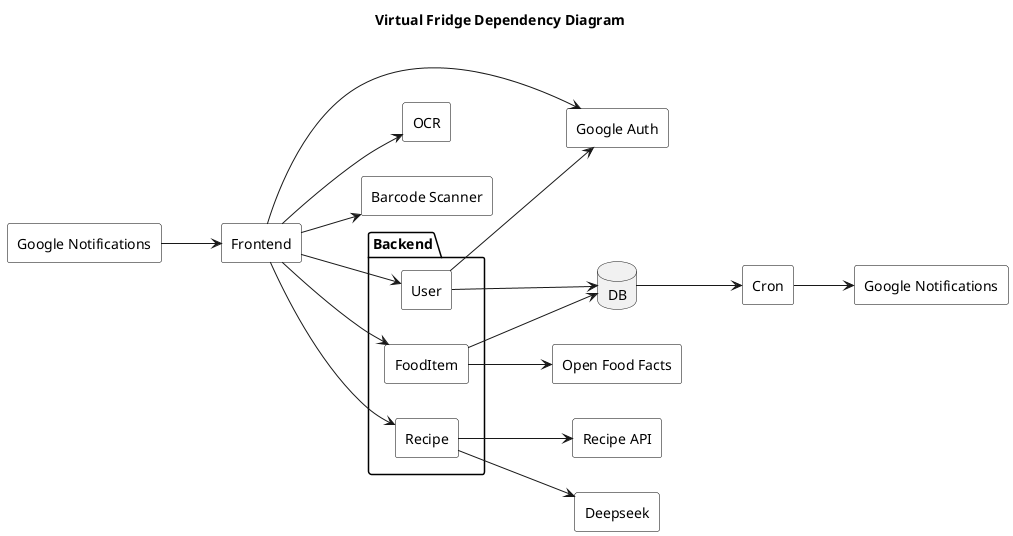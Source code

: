 @startuml
title Virtual Fridge Dependency Diagram
left to right direction

skinparam rectangle {
  BackgroundColor White
  BorderColor Black
}

' External modules
rectangle "Google Notifications" as gnoti
rectangle "Google Notifications" as gnoti2
rectangle "Google Auth" as gauth
rectangle "OCR" as ocr
rectangle "Barcode Scanner" as bscan
rectangle "Open Food Facts" as off
rectangle "Recipe API" as rapi
rectangle "Deepseek" as dseek

' Frontend and backend
rectangle "Frontend" as fe
package "Backend" {
  rectangle "User" as user
  rectangle "FoodItem" as food
  rectangle "Recipe" as recipe
}
database "DB" as db
rectangle "Cron" as cron

' Dependencies (left to right)
fe --> ocr
fe --> bscan
fe --> gauth

fe --> user
fe --> food
fe --> recipe

user --> db
food --> db

user --> gauth
food --> off
recipe --> rapi
recipe --> dseek

db --> cron
cron --> gnoti
gnoti2 --> fe

@enduml
